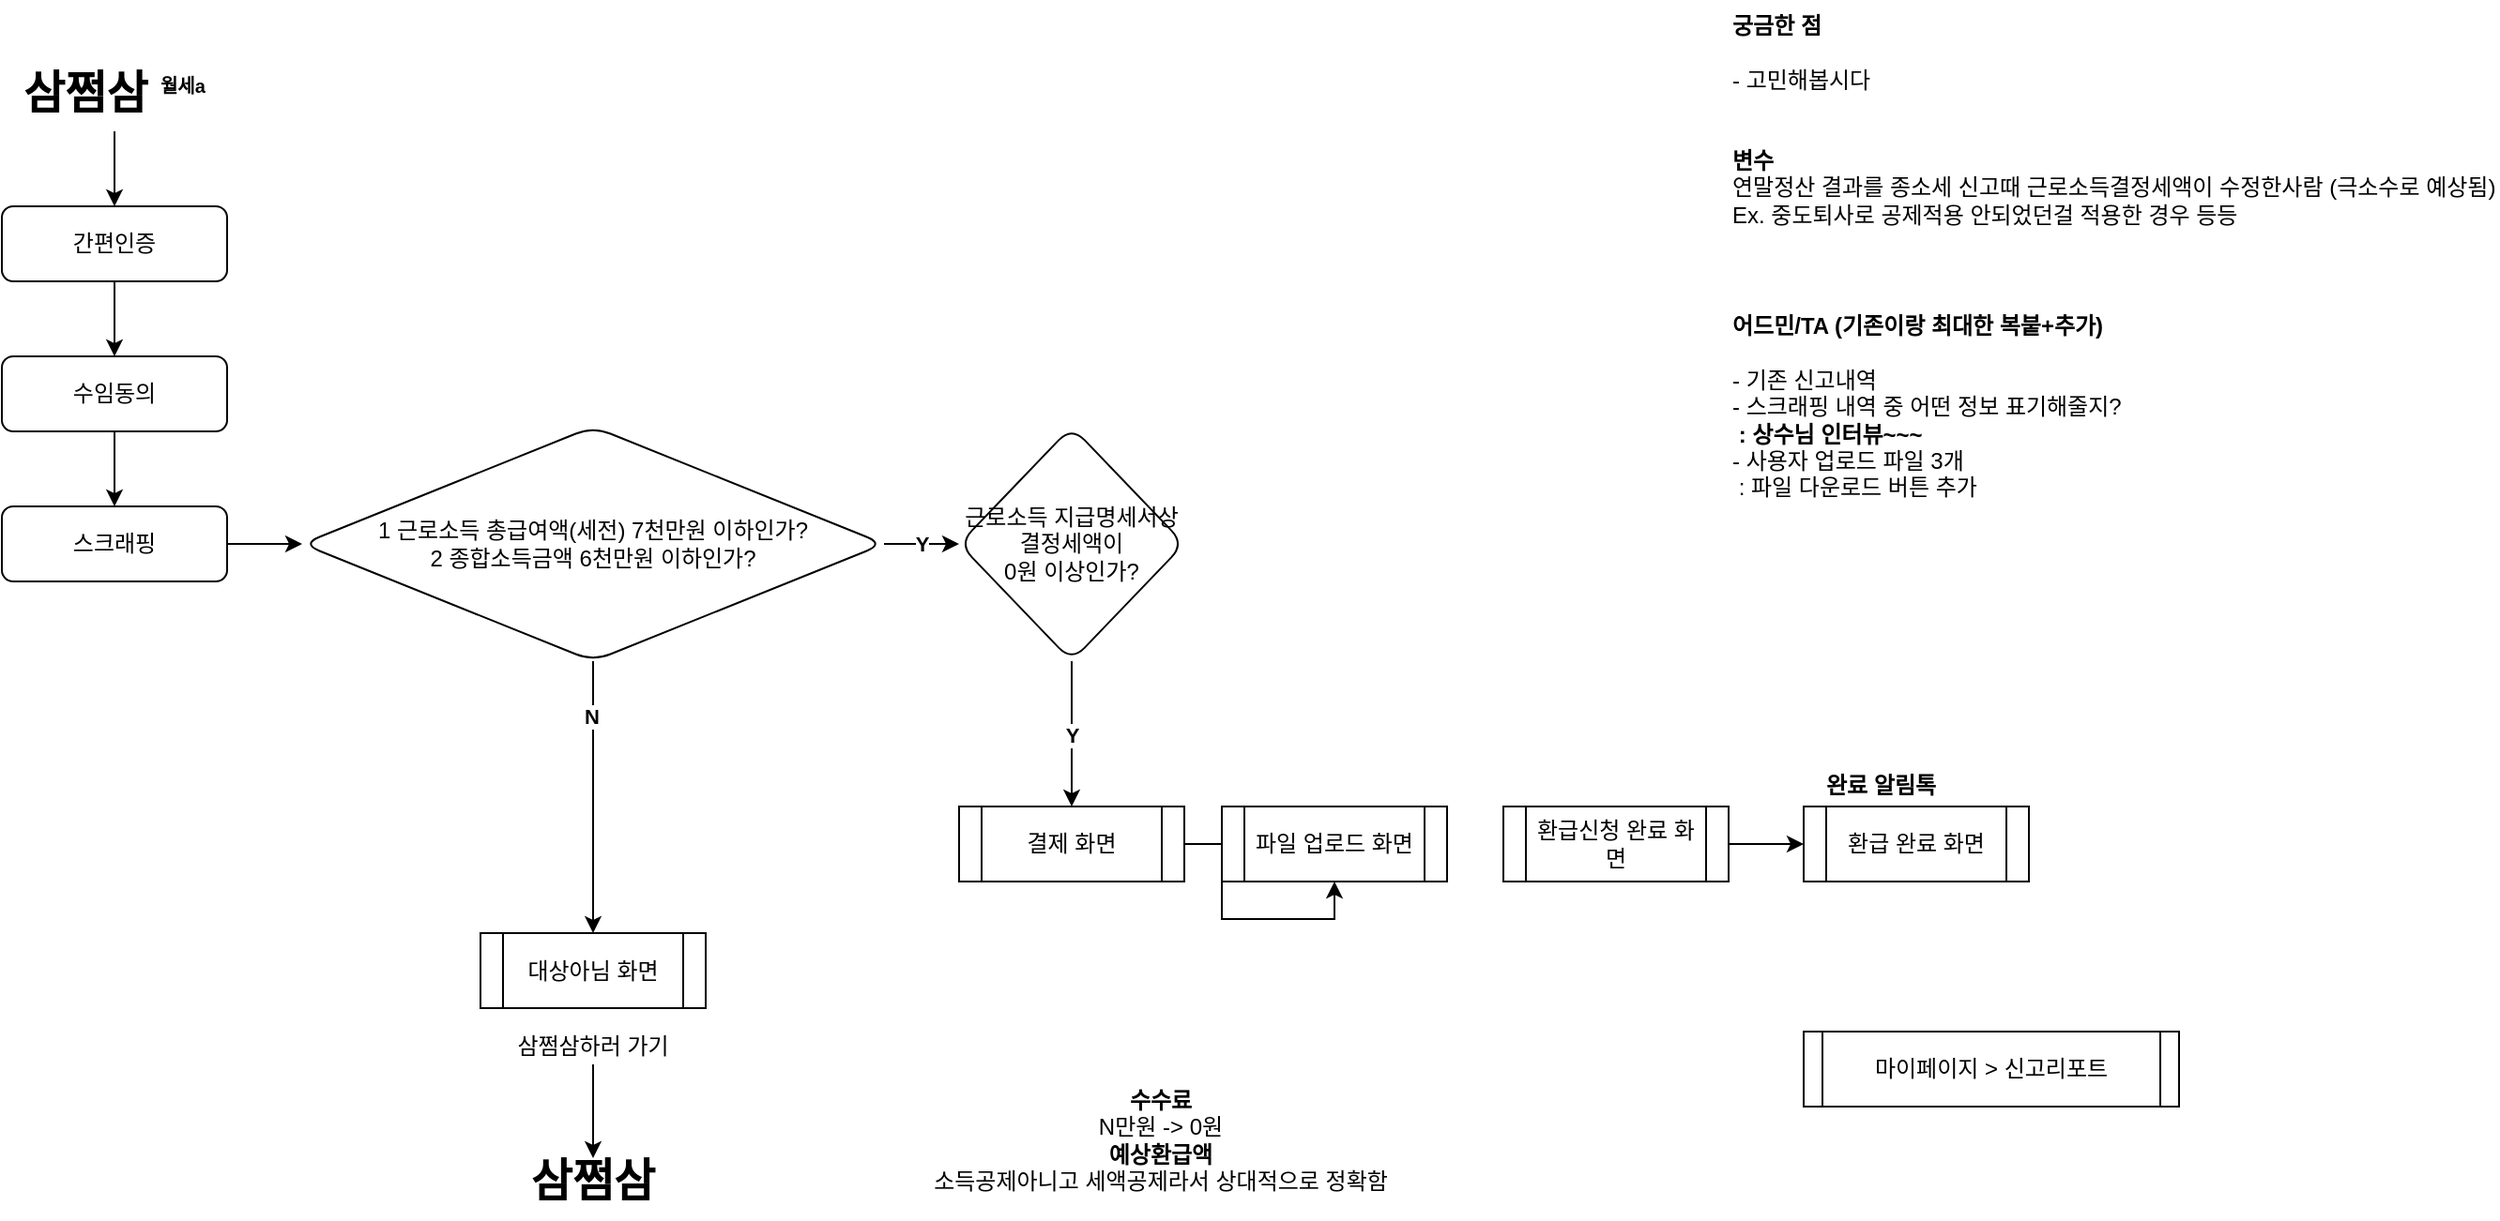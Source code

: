 <mxfile version="14.8.6" type="github">
  <diagram id="FFPN_viR1QeTXnwRhpP1" name="Page-1">
    <mxGraphModel dx="1273" dy="660" grid="1" gridSize="10" guides="1" tooltips="1" connect="1" arrows="1" fold="1" page="1" pageScale="1" pageWidth="827" pageHeight="1169" math="0" shadow="0">
      <root>
        <mxCell id="0" />
        <mxCell id="1" parent="0" />
        <mxCell id="fOPeem-4GS8IQXv0jA_y-4" value="" style="edgeStyle=orthogonalEdgeStyle;rounded=0;orthogonalLoop=1;jettySize=auto;html=1;" parent="1" source="fOPeem-4GS8IQXv0jA_y-2" target="fOPeem-4GS8IQXv0jA_y-3" edge="1">
          <mxGeometry relative="1" as="geometry" />
        </mxCell>
        <mxCell id="fOPeem-4GS8IQXv0jA_y-2" value="간편인증" style="rounded=1;whiteSpace=wrap;html=1;" parent="1" vertex="1">
          <mxGeometry x="120" y="160" width="120" height="40" as="geometry" />
        </mxCell>
        <mxCell id="fOPeem-4GS8IQXv0jA_y-6" value="" style="edgeStyle=orthogonalEdgeStyle;rounded=0;orthogonalLoop=1;jettySize=auto;html=1;" parent="1" source="fOPeem-4GS8IQXv0jA_y-3" target="fOPeem-4GS8IQXv0jA_y-5" edge="1">
          <mxGeometry relative="1" as="geometry" />
        </mxCell>
        <mxCell id="fOPeem-4GS8IQXv0jA_y-3" value="수임동의" style="rounded=1;whiteSpace=wrap;html=1;" parent="1" vertex="1">
          <mxGeometry x="120" y="240" width="120" height="40" as="geometry" />
        </mxCell>
        <mxCell id="fOPeem-4GS8IQXv0jA_y-8" value="" style="edgeStyle=orthogonalEdgeStyle;rounded=0;orthogonalLoop=1;jettySize=auto;html=1;" parent="1" source="fOPeem-4GS8IQXv0jA_y-5" target="fOPeem-4GS8IQXv0jA_y-7" edge="1">
          <mxGeometry relative="1" as="geometry" />
        </mxCell>
        <mxCell id="fOPeem-4GS8IQXv0jA_y-5" value="스크래핑" style="rounded=1;whiteSpace=wrap;html=1;" parent="1" vertex="1">
          <mxGeometry x="120" y="320" width="120" height="40" as="geometry" />
        </mxCell>
        <mxCell id="ceO7FLTLpm3Mc5pa_Sh7-29" value="&lt;b&gt;Y&lt;/b&gt;" style="edgeStyle=orthogonalEdgeStyle;rounded=0;orthogonalLoop=1;jettySize=auto;html=1;entryX=0;entryY=0.5;entryDx=0;entryDy=0;" edge="1" parent="1" source="fOPeem-4GS8IQXv0jA_y-7" target="ceO7FLTLpm3Mc5pa_Sh7-18">
          <mxGeometry relative="1" as="geometry" />
        </mxCell>
        <mxCell id="fOPeem-4GS8IQXv0jA_y-7" value="1 근로소득&amp;nbsp;총급여액(세전)&amp;nbsp;7천만원 이하인가?&lt;br&gt;2&amp;nbsp;&lt;span style=&quot;font-family: &amp;#34;helvetica&amp;#34;&quot;&gt;종합소득금액&amp;nbsp;6천만원&lt;/span&gt;&lt;span style=&quot;font-family: &amp;#34;helvetica&amp;#34;&quot;&gt;&amp;nbsp;&lt;/span&gt;&lt;span style=&quot;font-family: &amp;#34;helvetica&amp;#34;&quot;&gt;이하인가?&lt;/span&gt;" style="rhombus;whiteSpace=wrap;html=1;rounded=1;" parent="1" vertex="1">
          <mxGeometry x="280" y="277.5" width="310" height="125" as="geometry" />
        </mxCell>
        <mxCell id="fOPeem-4GS8IQXv0jA_y-26" style="edgeStyle=orthogonalEdgeStyle;rounded=0;orthogonalLoop=1;jettySize=auto;html=1;entryX=0.5;entryY=0;entryDx=0;entryDy=0;exitX=0.5;exitY=1;exitDx=0;exitDy=0;" parent="1" source="fOPeem-4GS8IQXv0jA_y-7" target="fOPeem-4GS8IQXv0jA_y-16" edge="1">
          <mxGeometry relative="1" as="geometry">
            <Array as="points" />
            <mxPoint x="499.944" y="402.442" as="sourcePoint" />
          </mxGeometry>
        </mxCell>
        <mxCell id="fOPeem-4GS8IQXv0jA_y-27" value="&lt;b&gt;N&lt;/b&gt;" style="edgeLabel;html=1;align=center;verticalAlign=middle;resizable=0;points=[];" parent="fOPeem-4GS8IQXv0jA_y-26" vertex="1" connectable="0">
          <mxGeometry x="-0.6" y="-1" relative="1" as="geometry">
            <mxPoint as="offset" />
          </mxGeometry>
        </mxCell>
        <mxCell id="fOPeem-4GS8IQXv0jA_y-16" value="&lt;span&gt;대상아님 화면&lt;/span&gt;" style="shape=process;whiteSpace=wrap;html=1;backgroundOutline=1;" parent="1" vertex="1">
          <mxGeometry x="375" y="547.5" width="120" height="40" as="geometry" />
        </mxCell>
        <mxCell id="fOPeem-4GS8IQXv0jA_y-29" style="edgeStyle=orthogonalEdgeStyle;rounded=0;orthogonalLoop=1;jettySize=auto;html=1;" parent="1" source="fOPeem-4GS8IQXv0jA_y-20" target="fOPeem-4GS8IQXv0jA_y-28" edge="1">
          <mxGeometry relative="1" as="geometry" />
        </mxCell>
        <mxCell id="fOPeem-4GS8IQXv0jA_y-20" value="삼쩜삼하러 가기" style="text;html=1;strokeColor=none;fillColor=none;align=center;verticalAlign=middle;whiteSpace=wrap;rounded=0;" parent="1" vertex="1">
          <mxGeometry x="380" y="597.5" width="110" height="20" as="geometry" />
        </mxCell>
        <mxCell id="fOPeem-4GS8IQXv0jA_y-22" value="" style="edgeStyle=orthogonalEdgeStyle;rounded=0;orthogonalLoop=1;jettySize=auto;html=1;" parent="1" source="fOPeem-4GS8IQXv0jA_y-21" target="fOPeem-4GS8IQXv0jA_y-2" edge="1">
          <mxGeometry relative="1" as="geometry" />
        </mxCell>
        <mxCell id="fOPeem-4GS8IQXv0jA_y-21" value="&lt;sub&gt;&lt;font style=&quot;font-size: 24px&quot;&gt;삼쩜삼 &lt;/font&gt;&lt;/sub&gt;&lt;sup&gt;월세a&lt;/sup&gt;" style="text;html=1;strokeColor=none;fillColor=none;align=center;verticalAlign=middle;whiteSpace=wrap;rounded=0;fontStyle=1" parent="1" vertex="1">
          <mxGeometry x="120" y="80" width="120" height="40" as="geometry" />
        </mxCell>
        <mxCell id="fOPeem-4GS8IQXv0jA_y-28" value="&lt;sub&gt;&lt;font style=&quot;font-size: 24px&quot;&gt;삼쩜삼&lt;/font&gt;&lt;/sub&gt;" style="text;html=1;strokeColor=none;fillColor=none;align=center;verticalAlign=middle;whiteSpace=wrap;rounded=0;fontStyle=1" parent="1" vertex="1">
          <mxGeometry x="375" y="667.5" width="120" height="25" as="geometry" />
        </mxCell>
        <mxCell id="fOPeem-4GS8IQXv0jA_y-37" value="파일 업로드 화면" style="shape=process;whiteSpace=wrap;html=1;backgroundOutline=1;" parent="1" vertex="1">
          <mxGeometry x="770" y="480" width="120" height="40" as="geometry" />
        </mxCell>
        <mxCell id="ceO7FLTLpm3Mc5pa_Sh7-7" value="" style="edgeStyle=orthogonalEdgeStyle;rounded=0;orthogonalLoop=1;jettySize=auto;html=1;" edge="1" parent="1" source="ceO7FLTLpm3Mc5pa_Sh7-4" target="ceO7FLTLpm3Mc5pa_Sh7-6">
          <mxGeometry relative="1" as="geometry" />
        </mxCell>
        <mxCell id="ceO7FLTLpm3Mc5pa_Sh7-4" value="환급신청 완료 화면" style="shape=process;whiteSpace=wrap;html=1;backgroundOutline=1;" vertex="1" parent="1">
          <mxGeometry x="920" y="480" width="120" height="40" as="geometry" />
        </mxCell>
        <mxCell id="ceO7FLTLpm3Mc5pa_Sh7-6" value="환급 완료 화면" style="shape=process;whiteSpace=wrap;html=1;backgroundOutline=1;" vertex="1" parent="1">
          <mxGeometry x="1080" y="480" width="120" height="40" as="geometry" />
        </mxCell>
        <mxCell id="ceO7FLTLpm3Mc5pa_Sh7-13" value="마이페이지 &amp;gt; 신고리포트" style="shape=process;whiteSpace=wrap;html=1;backgroundOutline=1;size=0.05;" vertex="1" parent="1">
          <mxGeometry x="1080" y="600" width="200" height="40" as="geometry" />
        </mxCell>
        <mxCell id="ceO7FLTLpm3Mc5pa_Sh7-17" value="&lt;font face=&quot;helvetica&quot;&gt;&lt;b&gt;어드민/TA (기존이랑 최대한 복붙+추가)&lt;br&gt;&lt;/b&gt;&lt;br&gt;- 기존 신고내역&amp;nbsp;&lt;br&gt;- 스크래핑 내역 중 어떤 정보 표기해줄지?&lt;br&gt;&lt;b&gt;&lt;span style=&quot;white-space: pre&quot;&gt; : 상수님 인터뷰~~~ &lt;/span&gt;&lt;br&gt;&lt;/b&gt;- 사용자 업로드 파일 3개&amp;nbsp;&lt;br&gt;&lt;span style=&quot;white-space: pre&quot;&gt; : 파일 다운로드 버튼 추가&lt;/span&gt;&lt;br&gt;&lt;/font&gt;" style="text;whiteSpace=wrap;html=1;" vertex="1" parent="1">
          <mxGeometry x="1040" y="210" width="217" height="120" as="geometry" />
        </mxCell>
        <mxCell id="ceO7FLTLpm3Mc5pa_Sh7-30" value="&lt;b&gt;Y&lt;/b&gt;" style="edgeStyle=orthogonalEdgeStyle;rounded=0;orthogonalLoop=1;jettySize=auto;html=1;" edge="1" parent="1" source="ceO7FLTLpm3Mc5pa_Sh7-18" target="ceO7FLTLpm3Mc5pa_Sh7-23">
          <mxGeometry relative="1" as="geometry" />
        </mxCell>
        <mxCell id="ceO7FLTLpm3Mc5pa_Sh7-18" value="근로소득 지급명세서상&lt;br&gt;결정세액이 &lt;br&gt;0원 이상인가?" style="rhombus;whiteSpace=wrap;html=1;rounded=1;" vertex="1" parent="1">
          <mxGeometry x="630" y="277.5" width="120" height="125" as="geometry" />
        </mxCell>
        <mxCell id="ceO7FLTLpm3Mc5pa_Sh7-21" value="&lt;font face=&quot;helvetica&quot;&gt;&lt;b&gt;완료 알림톡&lt;/b&gt;&lt;br&gt;&lt;/font&gt;" style="text;whiteSpace=wrap;html=1;" vertex="1" parent="1">
          <mxGeometry x="1090" y="455" width="67" height="25" as="geometry" />
        </mxCell>
        <mxCell id="ceO7FLTLpm3Mc5pa_Sh7-26" style="edgeStyle=orthogonalEdgeStyle;rounded=0;orthogonalLoop=1;jettySize=auto;html=1;entryX=0.5;entryY=1;entryDx=0;entryDy=0;" edge="1" parent="1" source="ceO7FLTLpm3Mc5pa_Sh7-23" target="fOPeem-4GS8IQXv0jA_y-37">
          <mxGeometry relative="1" as="geometry" />
        </mxCell>
        <mxCell id="ceO7FLTLpm3Mc5pa_Sh7-23" value="결제 화면" style="shape=process;whiteSpace=wrap;html=1;backgroundOutline=1;" vertex="1" parent="1">
          <mxGeometry x="630" y="480" width="120" height="40" as="geometry" />
        </mxCell>
        <mxCell id="ceO7FLTLpm3Mc5pa_Sh7-24" value="&lt;b&gt;수수료&lt;/b&gt;&lt;br&gt;N만원&amp;nbsp;-&amp;gt; 0원&lt;br&gt;&lt;b&gt;예상환급액&lt;/b&gt;&lt;br&gt;소득공제아니고 세액공제라서 상대적으로 정확함" style="text;html=1;strokeColor=none;fillColor=none;align=center;verticalAlign=middle;whiteSpace=wrap;rounded=0;" vertex="1" parent="1">
          <mxGeometry x="605" y="615" width="265" height="85" as="geometry" />
        </mxCell>
        <mxCell id="ceO7FLTLpm3Mc5pa_Sh7-25" value="&lt;font face=&quot;helvetica&quot;&gt;&lt;b&gt;궁금한 점&lt;br&gt;&lt;/b&gt;&lt;br&gt;- 고민해봅시다&lt;br&gt;&lt;br&gt;&lt;br&gt;&lt;b&gt;변수&lt;br&gt;&lt;/b&gt;연말정산 결과를 종소세 신고때 근로소득결정세액이 수정한사람 (극소수로 예상됨)&lt;br&gt;Ex. 중도퇴사로 공제적용 안되었던걸 적용한 경우 등등&lt;br&gt;&lt;/font&gt;" style="text;whiteSpace=wrap;html=1;" vertex="1" parent="1">
          <mxGeometry x="1040" y="50" width="410" height="120" as="geometry" />
        </mxCell>
      </root>
    </mxGraphModel>
  </diagram>
</mxfile>

